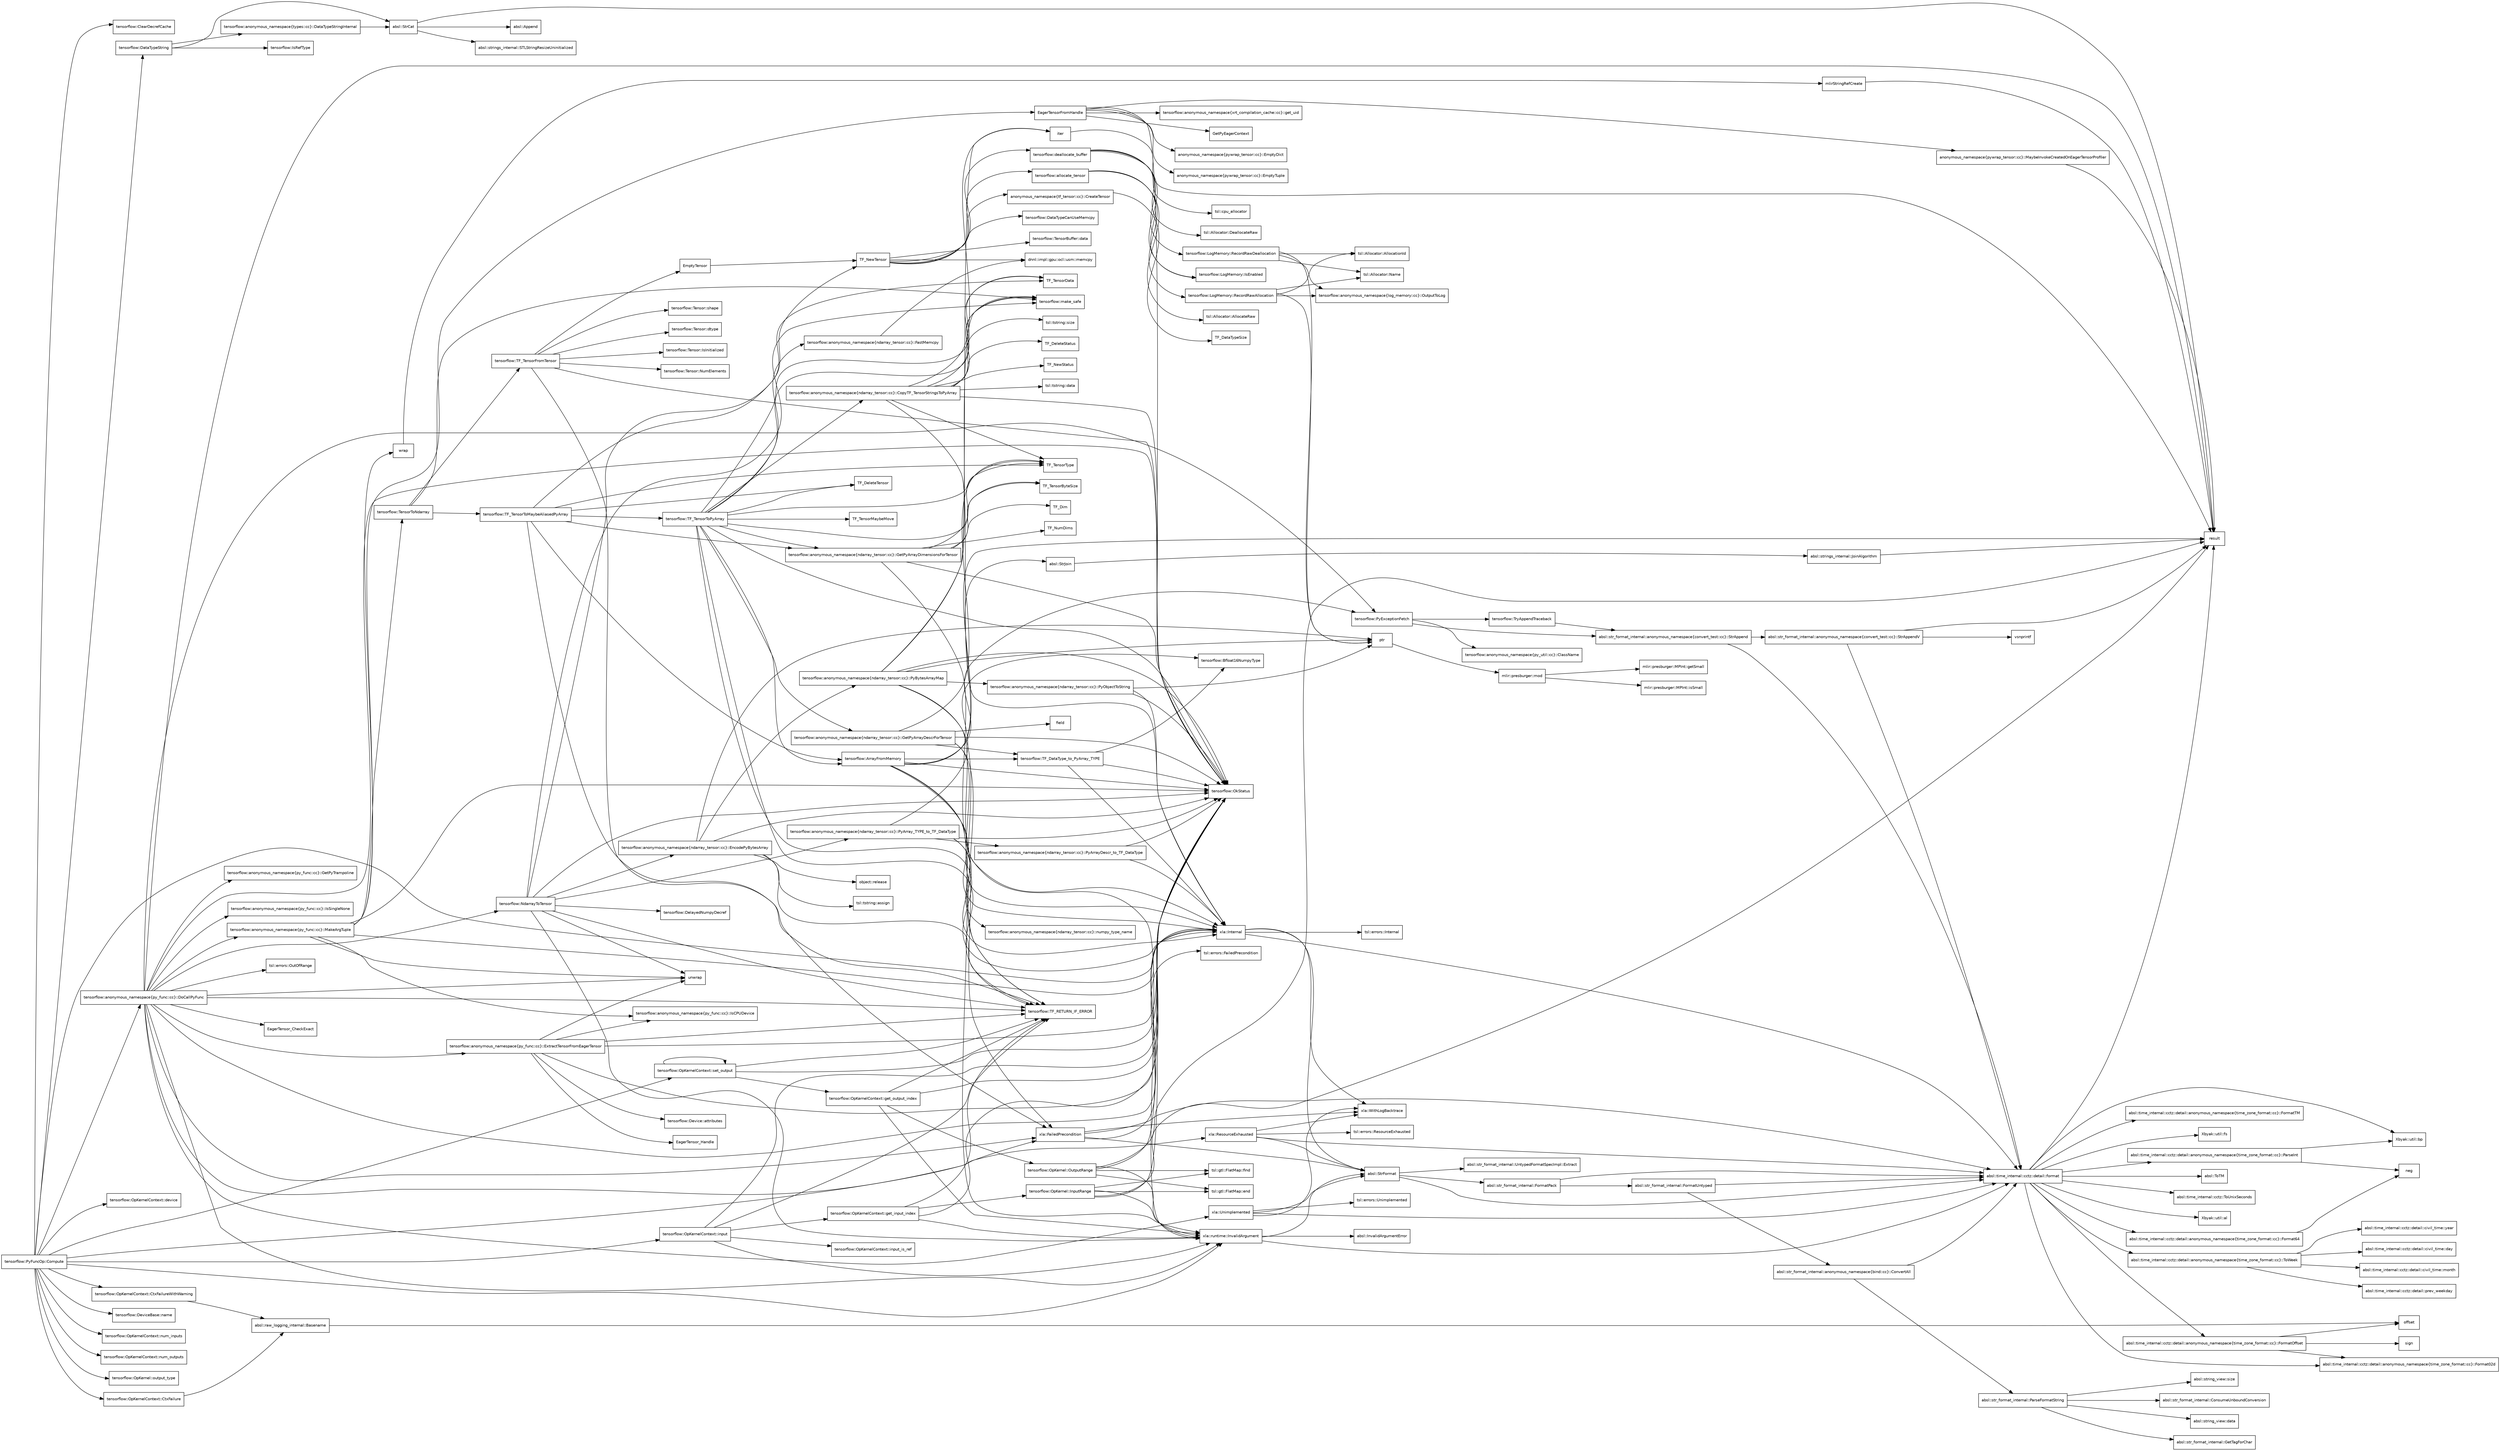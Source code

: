 digraph  {
edge [fontname="Helvetica",fontsize="10",labelfontname="Helvetica",labelfontsize="10"];
node [fontname="Helvetica",fontsize="10",shape=record];
rankdir="LR";
"tensorflow::PyFuncOp::Compute";
"tensorflow::ClearDecrefCache";
"tensorflow::OpKernelContext::CtxFailure";
"absl::raw_logging_internal::Basename";
"offset";
"tensorflow::OpKernelContext::CtxFailureWithWarning";
"tensorflow::DataTypeString";
"tensorflow::anonymous_namespace\{types::cc\}::DataTypeStringInternal";
"absl::StrCat";
"absl::Append";
"result";
"absl::strings_internal::STLStringResizeUninitialized";
"tensorflow::IsRefType";
"tensorflow::OpKernelContext::device";
"tensorflow::anonymous_namespace\{py_func::cc\}::DoCallPyFunc";
"EagerTensor_CheckExact";
"tensorflow::anonymous_namespace\{py_func::cc\}::ExtractTensorFromEagerTensor";
"tensorflow::Device::attributes";
"EagerTensor_Handle";
"xla::Internal";
"absl::time_internal::cctz::detail::format";
"Xbyak::util::al";
"Xbyak::util::bp";
"absl::time_internal::cctz::detail::anonymous_namespace\{time_zone_format::cc\}::Format02d";
"absl::time_internal::cctz::detail::anonymous_namespace\{time_zone_format::cc\}::Format64";
"neg";
"absl::time_internal::cctz::detail::anonymous_namespace\{time_zone_format::cc\}::FormatOffset";
"sign";
"absl::time_internal::cctz::detail::anonymous_namespace\{time_zone_format::cc\}::FormatTM";
"Xbyak::util::fs";
"absl::time_internal::cctz::detail::anonymous_namespace\{time_zone_format::cc\}::ParseInt";
"absl::ToTM";
"absl::time_internal::cctz::ToUnixSeconds";
"absl::time_internal::cctz::detail::anonymous_namespace\{time_zone_format::cc\}::ToWeek";
"absl::time_internal::cctz::detail::civil_time::day";
"absl::time_internal::cctz::detail::civil_time::month";
"absl::time_internal::cctz::detail::prev_weekday";
"absl::time_internal::cctz::detail::civil_time::year";
"tsl::errors::Internal";
"absl::StrFormat";
"absl::str_format_internal::UntypedFormatSpecImpl::Extract";
"absl::str_format_internal::FormatPack";
"absl::str_format_internal::FormatUntyped";
"absl::str_format_internal::anonymous_namespace\{bind::cc\}::ConvertAll";
"absl::str_format_internal::ParseFormatString";
"absl::str_format_internal::ConsumeUnboundConversion";
"absl::string_view::data";
"absl::str_format_internal::GetTagForChar";
"absl::string_view::size";
"xla::WithLogBacktrace";
"tensorflow::anonymous_namespace\{py_func::cc\}::IsCPUDevice";
"tensorflow::OkStatus";
"tensorflow::TF_RETURN_IF_ERROR";
"unwrap";
"xla::FailedPrecondition";
"tsl::errors::FailedPrecondition";
"tensorflow::anonymous_namespace\{py_func::cc\}::GetPyTrampoline";
"xla::runtime::InvalidArgument";
"absl::InvalidArgumentError";
"tensorflow::anonymous_namespace\{py_func::cc\}::IsSingleNone";
"tensorflow::anonymous_namespace\{py_func::cc\}::MakeArgTuple";
"EagerTensorFromHandle";
"anonymous_namespace\{pywrap_tensor::cc\}::EmptyDict";
"anonymous_namespace\{pywrap_tensor::cc\}::EmptyTuple";
"tensorflow::anonymous_namespace\{xrt_compilation_cache::cc\}::get_uid";
"GetPyEagerContext";
"anonymous_namespace\{pywrap_tensor::cc\}::MaybeInvokeCreatedOnEagerTensorProfiler";
"tensorflow::TensorToNdarray";
"tensorflow::make_safe";
"tensorflow::TF_TensorFromTensor";
"tensorflow::Tensor::dtype";
"EmptyTensor";
"TF_NewTensor";
"tensorflow::allocate_tensor";
"tsl::Allocator::AllocateRaw";
"tensorflow::LogMemory::IsEnabled";
"tensorflow::LogMemory::RecordRawAllocation";
"tsl::Allocator::AllocationId";
"tsl::Allocator::Name";
"tensorflow::anonymous_namespace\{log_memory::cc\}::OutputToLog";
"ptr";
"mlir::presburger::mod";
"mlir::presburger::MPInt::getSmall";
"mlir::presburger::MPInt::isSmall";
"anonymous_namespace\{tf_tensor::cc\}::CreateTensor";
"TF_DataTypeSize";
"tensorflow::TensorBuffer::data";
"tensorflow::DataTypeCanUseMemcpy";
"tensorflow::deallocate_buffer";
"tsl::cpu_allocator";
"tsl::Allocator::DeallocateRaw";
"tensorflow::LogMemory::RecordRawDeallocation";
"dnnl::impl::gpu::ocl::usm::memcpy";
"tensorflow::Tensor::IsInitialized";
"tensorflow::Tensor::NumElements";
"tensorflow::Tensor::shape";
"tensorflow::TF_TensorToMaybeAliasedPyArray";
"tensorflow::ArrayFromMemory";
"tensorflow::PyExceptionFetch";
"tensorflow::anonymous_namespace\{py_util::cc\}::ClassName";
"absl::str_format_internal::anonymous_namespace\{convert_test::cc\}::StrAppend";
"absl::str_format_internal::anonymous_namespace\{convert_test::cc\}::StrAppendV";
"vsnprintf";
"tensorflow::TryAppendTraceback";
"absl::StrJoin";
"absl::strings_internal::JoinAlgorithm";
"tensorflow::TF_DataType_to_PyArray_TYPE";
"tensorflow::Bfloat16NumpyType";
"tensorflow::anonymous_namespace\{ndarray_tensor::cc\}::GetPyArrayDimensionsForTensor";
"TF_Dim";
"TF_NumDims";
"TF_TensorByteSize";
"TF_TensorType";
"TF_DeleteTensor";
"TF_TensorData";
"tensorflow::TF_TensorToPyArray";
"tensorflow::anonymous_namespace\{ndarray_tensor::cc\}::CopyTF_TensorStringsToPyArray";
"tsl::tstring::data";
"iter";
"tsl::tstring::size";
"TF_DeleteStatus";
"TF_NewStatus";
"tensorflow::anonymous_namespace\{ndarray_tensor::cc\}::FastMemcpy";
"tensorflow::anonymous_namespace\{ndarray_tensor::cc\}::GetPyArrayDescrForTensor";
"field";
"TF_TensorMaybeMove";
"wrap";
"mlirStringRefCreate";
"tensorflow::NdarrayToTensor";
"tensorflow::DelayedNumpyDecref";
"tensorflow::anonymous_namespace\{ndarray_tensor::cc\}::EncodePyBytesArray";
"tsl::tstring::assign";
"tensorflow::anonymous_namespace\{ndarray_tensor::cc\}::PyBytesArrayMap";
"tensorflow::anonymous_namespace\{ndarray_tensor::cc\}::PyObjectToString";
"object::release";
"tensorflow::anonymous_namespace\{ndarray_tensor::cc\}::PyArray_TYPE_to_TF_DataType";
"tensorflow::anonymous_namespace\{ndarray_tensor::cc\}::numpy_type_name";
"tensorflow::anonymous_namespace\{ndarray_tensor::cc\}::PyArrayDescr_to_TF_DataType";
"tsl::errors::OutOfRange";
"xla::ResourceExhausted";
"tsl::errors::ResourceExhausted";
"xla::Unimplemented";
"tsl::errors::Unimplemented";
"tensorflow::OpKernelContext::input";
"tensorflow::OpKernelContext::get_input_index";
"tensorflow::OpKernel::InputRange";
"tsl::gtl::FlatMap::end";
"tsl::gtl::FlatMap::find";
"tensorflow::OpKernelContext::input_is_ref";
"tensorflow::DeviceBase::name";
"tensorflow::OpKernelContext::num_inputs";
"tensorflow::OpKernelContext::num_outputs";
"tensorflow::OpKernel::output_type";
"tensorflow::OpKernelContext::set_output";
"tensorflow::OpKernelContext::get_output_index";
"tensorflow::OpKernel::OutputRange";
"tensorflow::PyFuncOp::Compute" -> "tensorflow::ClearDecrefCache";
"tensorflow::PyFuncOp::Compute" -> "tensorflow::OpKernelContext::CtxFailure";
"tensorflow::PyFuncOp::Compute" -> "tensorflow::OpKernelContext::CtxFailureWithWarning";
"tensorflow::PyFuncOp::Compute" -> "tensorflow::DataTypeString";
"tensorflow::PyFuncOp::Compute" -> "tensorflow::OpKernelContext::device";
"tensorflow::PyFuncOp::Compute" -> "tensorflow::anonymous_namespace\{py_func::cc\}::DoCallPyFunc";
"tensorflow::PyFuncOp::Compute" -> "xla::FailedPrecondition";
"tensorflow::PyFuncOp::Compute" -> "tensorflow::OpKernelContext::input";
"tensorflow::PyFuncOp::Compute" -> "xla::Internal";
"tensorflow::PyFuncOp::Compute" -> "xla::runtime::InvalidArgument";
"tensorflow::PyFuncOp::Compute" -> "tensorflow::DeviceBase::name";
"tensorflow::PyFuncOp::Compute" -> "tensorflow::OpKernelContext::num_inputs";
"tensorflow::PyFuncOp::Compute" -> "tensorflow::OpKernelContext::num_outputs";
"tensorflow::PyFuncOp::Compute" -> "tensorflow::OpKernel::output_type";
"tensorflow::PyFuncOp::Compute" -> "tensorflow::OpKernelContext::set_output";
"tensorflow::OpKernelContext::CtxFailure" -> "absl::raw_logging_internal::Basename";
"absl::raw_logging_internal::Basename" -> "offset";
"tensorflow::OpKernelContext::CtxFailureWithWarning" -> "absl::raw_logging_internal::Basename";
"tensorflow::DataTypeString" -> "tensorflow::anonymous_namespace\{types::cc\}::DataTypeStringInternal";
"tensorflow::DataTypeString" -> "tensorflow::IsRefType";
"tensorflow::DataTypeString" -> "absl::StrCat";
"tensorflow::anonymous_namespace\{types::cc\}::DataTypeStringInternal" -> "absl::StrCat";
"absl::StrCat" -> "absl::Append";
"absl::StrCat" -> "result";
"absl::StrCat" -> "absl::strings_internal::STLStringResizeUninitialized";
"tensorflow::anonymous_namespace\{py_func::cc\}::DoCallPyFunc" -> "EagerTensor_CheckExact";
"tensorflow::anonymous_namespace\{py_func::cc\}::DoCallPyFunc" -> "tensorflow::anonymous_namespace\{py_func::cc\}::ExtractTensorFromEagerTensor";
"tensorflow::anonymous_namespace\{py_func::cc\}::DoCallPyFunc" -> "xla::FailedPrecondition";
"tensorflow::anonymous_namespace\{py_func::cc\}::DoCallPyFunc" -> "tensorflow::anonymous_namespace\{py_func::cc\}::GetPyTrampoline";
"tensorflow::anonymous_namespace\{py_func::cc\}::DoCallPyFunc" -> "xla::Internal";
"tensorflow::anonymous_namespace\{py_func::cc\}::DoCallPyFunc" -> "xla::runtime::InvalidArgument";
"tensorflow::anonymous_namespace\{py_func::cc\}::DoCallPyFunc" -> "tensorflow::anonymous_namespace\{py_func::cc\}::IsSingleNone";
"tensorflow::anonymous_namespace\{py_func::cc\}::DoCallPyFunc" -> "tensorflow::anonymous_namespace\{py_func::cc\}::MakeArgTuple";
"tensorflow::anonymous_namespace\{py_func::cc\}::DoCallPyFunc" -> "tensorflow::NdarrayToTensor";
"tensorflow::anonymous_namespace\{py_func::cc\}::DoCallPyFunc" -> "tensorflow::OkStatus";
"tensorflow::anonymous_namespace\{py_func::cc\}::DoCallPyFunc" -> "tsl::errors::OutOfRange";
"tensorflow::anonymous_namespace\{py_func::cc\}::DoCallPyFunc" -> "tensorflow::PyExceptionFetch";
"tensorflow::anonymous_namespace\{py_func::cc\}::DoCallPyFunc" -> "xla::ResourceExhausted";
"tensorflow::anonymous_namespace\{py_func::cc\}::DoCallPyFunc" -> "result";
"tensorflow::anonymous_namespace\{py_func::cc\}::DoCallPyFunc" -> "tensorflow::TF_RETURN_IF_ERROR";
"tensorflow::anonymous_namespace\{py_func::cc\}::DoCallPyFunc" -> "xla::Unimplemented";
"tensorflow::anonymous_namespace\{py_func::cc\}::DoCallPyFunc" -> "unwrap";
"tensorflow::anonymous_namespace\{py_func::cc\}::ExtractTensorFromEagerTensor" -> "tensorflow::Device::attributes";
"tensorflow::anonymous_namespace\{py_func::cc\}::ExtractTensorFromEagerTensor" -> "EagerTensor_Handle";
"tensorflow::anonymous_namespace\{py_func::cc\}::ExtractTensorFromEagerTensor" -> "xla::Internal";
"tensorflow::anonymous_namespace\{py_func::cc\}::ExtractTensorFromEagerTensor" -> "tensorflow::anonymous_namespace\{py_func::cc\}::IsCPUDevice";
"tensorflow::anonymous_namespace\{py_func::cc\}::ExtractTensorFromEagerTensor" -> "tensorflow::OkStatus";
"tensorflow::anonymous_namespace\{py_func::cc\}::ExtractTensorFromEagerTensor" -> "tensorflow::TF_RETURN_IF_ERROR";
"tensorflow::anonymous_namespace\{py_func::cc\}::ExtractTensorFromEagerTensor" -> "unwrap";
"xla::Internal" -> "absl::time_internal::cctz::detail::format";
"xla::Internal" -> "tsl::errors::Internal";
"xla::Internal" -> "absl::StrFormat";
"xla::Internal" -> "xla::WithLogBacktrace";
"absl::time_internal::cctz::detail::format" -> "Xbyak::util::al";
"absl::time_internal::cctz::detail::format" -> "Xbyak::util::bp";
"absl::time_internal::cctz::detail::format" -> "absl::time_internal::cctz::detail::anonymous_namespace\{time_zone_format::cc\}::Format02d";
"absl::time_internal::cctz::detail::format" -> "absl::time_internal::cctz::detail::anonymous_namespace\{time_zone_format::cc\}::Format64";
"absl::time_internal::cctz::detail::format" -> "absl::time_internal::cctz::detail::anonymous_namespace\{time_zone_format::cc\}::FormatOffset";
"absl::time_internal::cctz::detail::format" -> "absl::time_internal::cctz::detail::anonymous_namespace\{time_zone_format::cc\}::FormatTM";
"absl::time_internal::cctz::detail::format" -> "Xbyak::util::fs";
"absl::time_internal::cctz::detail::format" -> "absl::time_internal::cctz::detail::anonymous_namespace\{time_zone_format::cc\}::ParseInt";
"absl::time_internal::cctz::detail::format" -> "result";
"absl::time_internal::cctz::detail::format" -> "absl::ToTM";
"absl::time_internal::cctz::detail::format" -> "absl::time_internal::cctz::ToUnixSeconds";
"absl::time_internal::cctz::detail::format" -> "absl::time_internal::cctz::detail::anonymous_namespace\{time_zone_format::cc\}::ToWeek";
"absl::time_internal::cctz::detail::anonymous_namespace\{time_zone_format::cc\}::Format64" -> "neg";
"absl::time_internal::cctz::detail::anonymous_namespace\{time_zone_format::cc\}::FormatOffset" -> "absl::time_internal::cctz::detail::anonymous_namespace\{time_zone_format::cc\}::Format02d";
"absl::time_internal::cctz::detail::anonymous_namespace\{time_zone_format::cc\}::FormatOffset" -> "offset";
"absl::time_internal::cctz::detail::anonymous_namespace\{time_zone_format::cc\}::FormatOffset" -> "sign";
"absl::time_internal::cctz::detail::anonymous_namespace\{time_zone_format::cc\}::ParseInt" -> "Xbyak::util::bp";
"absl::time_internal::cctz::detail::anonymous_namespace\{time_zone_format::cc\}::ParseInt" -> "neg";
"absl::time_internal::cctz::detail::anonymous_namespace\{time_zone_format::cc\}::ToWeek" -> "absl::time_internal::cctz::detail::civil_time::day";
"absl::time_internal::cctz::detail::anonymous_namespace\{time_zone_format::cc\}::ToWeek" -> "absl::time_internal::cctz::detail::civil_time::month";
"absl::time_internal::cctz::detail::anonymous_namespace\{time_zone_format::cc\}::ToWeek" -> "absl::time_internal::cctz::detail::prev_weekday";
"absl::time_internal::cctz::detail::anonymous_namespace\{time_zone_format::cc\}::ToWeek" -> "absl::time_internal::cctz::detail::civil_time::year";
"absl::StrFormat" -> "absl::str_format_internal::UntypedFormatSpecImpl::Extract";
"absl::StrFormat" -> "absl::time_internal::cctz::detail::format";
"absl::StrFormat" -> "absl::str_format_internal::FormatPack";
"absl::str_format_internal::FormatPack" -> "absl::time_internal::cctz::detail::format";
"absl::str_format_internal::FormatPack" -> "absl::str_format_internal::FormatUntyped";
"absl::str_format_internal::FormatUntyped" -> "absl::str_format_internal::anonymous_namespace\{bind::cc\}::ConvertAll";
"absl::str_format_internal::FormatUntyped" -> "absl::time_internal::cctz::detail::format";
"absl::str_format_internal::anonymous_namespace\{bind::cc\}::ConvertAll" -> "absl::time_internal::cctz::detail::format";
"absl::str_format_internal::anonymous_namespace\{bind::cc\}::ConvertAll" -> "absl::str_format_internal::ParseFormatString";
"absl::str_format_internal::ParseFormatString" -> "absl::str_format_internal::ConsumeUnboundConversion";
"absl::str_format_internal::ParseFormatString" -> "absl::string_view::data";
"absl::str_format_internal::ParseFormatString" -> "absl::str_format_internal::GetTagForChar";
"absl::str_format_internal::ParseFormatString" -> "absl::string_view::size";
"xla::FailedPrecondition" -> "tsl::errors::FailedPrecondition";
"xla::FailedPrecondition" -> "absl::time_internal::cctz::detail::format";
"xla::FailedPrecondition" -> "absl::StrFormat";
"xla::FailedPrecondition" -> "xla::WithLogBacktrace";
"xla::runtime::InvalidArgument" -> "absl::time_internal::cctz::detail::format";
"xla::runtime::InvalidArgument" -> "absl::InvalidArgumentError";
"xla::runtime::InvalidArgument" -> "absl::StrFormat";
"tensorflow::anonymous_namespace\{py_func::cc\}::MakeArgTuple" -> "EagerTensorFromHandle";
"tensorflow::anonymous_namespace\{py_func::cc\}::MakeArgTuple" -> "xla::Internal";
"tensorflow::anonymous_namespace\{py_func::cc\}::MakeArgTuple" -> "tensorflow::anonymous_namespace\{py_func::cc\}::IsCPUDevice";
"tensorflow::anonymous_namespace\{py_func::cc\}::MakeArgTuple" -> "tensorflow::OkStatus";
"tensorflow::anonymous_namespace\{py_func::cc\}::MakeArgTuple" -> "tensorflow::TensorToNdarray";
"tensorflow::anonymous_namespace\{py_func::cc\}::MakeArgTuple" -> "unwrap";
"tensorflow::anonymous_namespace\{py_func::cc\}::MakeArgTuple" -> "wrap";
"EagerTensorFromHandle" -> "anonymous_namespace\{pywrap_tensor::cc\}::EmptyDict";
"EagerTensorFromHandle" -> "anonymous_namespace\{pywrap_tensor::cc\}::EmptyTuple";
"EagerTensorFromHandle" -> "tensorflow::anonymous_namespace\{xrt_compilation_cache::cc\}::get_uid";
"EagerTensorFromHandle" -> "GetPyEagerContext";
"EagerTensorFromHandle" -> "anonymous_namespace\{pywrap_tensor::cc\}::MaybeInvokeCreatedOnEagerTensorProfiler";
"EagerTensorFromHandle" -> "tensorflow::OkStatus";
"anonymous_namespace\{pywrap_tensor::cc\}::MaybeInvokeCreatedOnEagerTensorProfiler" -> "result";
"tensorflow::TensorToNdarray" -> "tensorflow::make_safe";
"tensorflow::TensorToNdarray" -> "tensorflow::TF_TensorFromTensor";
"tensorflow::TensorToNdarray" -> "tensorflow::TF_TensorToMaybeAliasedPyArray";
"tensorflow::TF_TensorFromTensor" -> "tensorflow::Tensor::dtype";
"tensorflow::TF_TensorFromTensor" -> "EmptyTensor";
"tensorflow::TF_TensorFromTensor" -> "xla::FailedPrecondition";
"tensorflow::TF_TensorFromTensor" -> "tensorflow::Tensor::IsInitialized";
"tensorflow::TF_TensorFromTensor" -> "tensorflow::Tensor::NumElements";
"tensorflow::TF_TensorFromTensor" -> "tensorflow::OkStatus";
"tensorflow::TF_TensorFromTensor" -> "tensorflow::Tensor::shape";
"EmptyTensor" -> "TF_NewTensor";
"TF_NewTensor" -> "tensorflow::allocate_tensor";
"TF_NewTensor" -> "anonymous_namespace\{tf_tensor::cc\}::CreateTensor";
"TF_NewTensor" -> "tensorflow::TensorBuffer::data";
"TF_NewTensor" -> "tensorflow::DataTypeCanUseMemcpy";
"TF_NewTensor" -> "tensorflow::deallocate_buffer";
"TF_NewTensor" -> "dnnl::impl::gpu::ocl::usm::memcpy";
"tensorflow::allocate_tensor" -> "tsl::Allocator::AllocateRaw";
"tensorflow::allocate_tensor" -> "tensorflow::LogMemory::IsEnabled";
"tensorflow::allocate_tensor" -> "tensorflow::LogMemory::RecordRawAllocation";
"tensorflow::LogMemory::RecordRawAllocation" -> "tsl::Allocator::AllocationId";
"tensorflow::LogMemory::RecordRawAllocation" -> "tsl::Allocator::Name";
"tensorflow::LogMemory::RecordRawAllocation" -> "tensorflow::anonymous_namespace\{log_memory::cc\}::OutputToLog";
"tensorflow::LogMemory::RecordRawAllocation" -> "ptr";
"ptr" -> "mlir::presburger::mod";
"mlir::presburger::mod" -> "mlir::presburger::MPInt::getSmall";
"mlir::presburger::mod" -> "mlir::presburger::MPInt::isSmall";
"anonymous_namespace\{tf_tensor::cc\}::CreateTensor" -> "TF_DataTypeSize";
"tensorflow::deallocate_buffer" -> "tsl::cpu_allocator";
"tensorflow::deallocate_buffer" -> "tsl::Allocator::DeallocateRaw";
"tensorflow::deallocate_buffer" -> "tensorflow::LogMemory::IsEnabled";
"tensorflow::deallocate_buffer" -> "tensorflow::LogMemory::RecordRawDeallocation";
"tensorflow::LogMemory::RecordRawDeallocation" -> "tsl::Allocator::AllocationId";
"tensorflow::LogMemory::RecordRawDeallocation" -> "tsl::Allocator::Name";
"tensorflow::LogMemory::RecordRawDeallocation" -> "tensorflow::anonymous_namespace\{log_memory::cc\}::OutputToLog";
"tensorflow::LogMemory::RecordRawDeallocation" -> "ptr";
"tensorflow::TF_TensorToMaybeAliasedPyArray" -> "tensorflow::ArrayFromMemory";
"tensorflow::TF_TensorToMaybeAliasedPyArray" -> "tensorflow::anonymous_namespace\{ndarray_tensor::cc\}::GetPyArrayDimensionsForTensor";
"tensorflow::TF_TensorToMaybeAliasedPyArray" -> "TF_DeleteTensor";
"tensorflow::TF_TensorToMaybeAliasedPyArray" -> "tensorflow::TF_RETURN_IF_ERROR";
"tensorflow::TF_TensorToMaybeAliasedPyArray" -> "TF_TensorData";
"tensorflow::TF_TensorToMaybeAliasedPyArray" -> "tensorflow::TF_TensorToPyArray";
"tensorflow::TF_TensorToMaybeAliasedPyArray" -> "TF_TensorType";
"tensorflow::ArrayFromMemory" -> "xla::FailedPrecondition";
"tensorflow::ArrayFromMemory" -> "xla::Internal";
"tensorflow::ArrayFromMemory" -> "xla::runtime::InvalidArgument";
"tensorflow::ArrayFromMemory" -> "tensorflow::OkStatus";
"tensorflow::ArrayFromMemory" -> "tensorflow::PyExceptionFetch";
"tensorflow::ArrayFromMemory" -> "result";
"tensorflow::ArrayFromMemory" -> "absl::StrJoin";
"tensorflow::ArrayFromMemory" -> "tensorflow::TF_DataType_to_PyArray_TYPE";
"tensorflow::PyExceptionFetch" -> "tensorflow::anonymous_namespace\{py_util::cc\}::ClassName";
"tensorflow::PyExceptionFetch" -> "absl::str_format_internal::anonymous_namespace\{convert_test::cc\}::StrAppend";
"tensorflow::PyExceptionFetch" -> "tensorflow::TryAppendTraceback";
"absl::str_format_internal::anonymous_namespace\{convert_test::cc\}::StrAppend" -> "absl::time_internal::cctz::detail::format";
"absl::str_format_internal::anonymous_namespace\{convert_test::cc\}::StrAppend" -> "absl::str_format_internal::anonymous_namespace\{convert_test::cc\}::StrAppendV";
"absl::str_format_internal::anonymous_namespace\{convert_test::cc\}::StrAppendV" -> "absl::time_internal::cctz::detail::format";
"absl::str_format_internal::anonymous_namespace\{convert_test::cc\}::StrAppendV" -> "result";
"absl::str_format_internal::anonymous_namespace\{convert_test::cc\}::StrAppendV" -> "vsnprintf";
"tensorflow::TryAppendTraceback" -> "absl::str_format_internal::anonymous_namespace\{convert_test::cc\}::StrAppend";
"absl::StrJoin" -> "absl::strings_internal::JoinAlgorithm";
"absl::strings_internal::JoinAlgorithm" -> "result";
"tensorflow::TF_DataType_to_PyArray_TYPE" -> "tensorflow::Bfloat16NumpyType";
"tensorflow::TF_DataType_to_PyArray_TYPE" -> "xla::Internal";
"tensorflow::TF_DataType_to_PyArray_TYPE" -> "tensorflow::OkStatus";
"tensorflow::anonymous_namespace\{ndarray_tensor::cc\}::GetPyArrayDimensionsForTensor" -> "xla::runtime::InvalidArgument";
"tensorflow::anonymous_namespace\{ndarray_tensor::cc\}::GetPyArrayDimensionsForTensor" -> "tensorflow::OkStatus";
"tensorflow::anonymous_namespace\{ndarray_tensor::cc\}::GetPyArrayDimensionsForTensor" -> "TF_Dim";
"tensorflow::anonymous_namespace\{ndarray_tensor::cc\}::GetPyArrayDimensionsForTensor" -> "TF_NumDims";
"tensorflow::anonymous_namespace\{ndarray_tensor::cc\}::GetPyArrayDimensionsForTensor" -> "TF_TensorByteSize";
"tensorflow::anonymous_namespace\{ndarray_tensor::cc\}::GetPyArrayDimensionsForTensor" -> "TF_TensorType";
"tensorflow::TF_TensorToPyArray" -> "tensorflow::ArrayFromMemory";
"tensorflow::TF_TensorToPyArray" -> "tensorflow::anonymous_namespace\{ndarray_tensor::cc\}::CopyTF_TensorStringsToPyArray";
"tensorflow::TF_TensorToPyArray" -> "tensorflow::anonymous_namespace\{ndarray_tensor::cc\}::FastMemcpy";
"tensorflow::TF_TensorToPyArray" -> "tensorflow::anonymous_namespace\{ndarray_tensor::cc\}::GetPyArrayDescrForTensor";
"tensorflow::TF_TensorToPyArray" -> "tensorflow::anonymous_namespace\{ndarray_tensor::cc\}::GetPyArrayDimensionsForTensor";
"tensorflow::TF_TensorToPyArray" -> "xla::Internal";
"tensorflow::TF_TensorToPyArray" -> "tensorflow::make_safe";
"tensorflow::TF_TensorToPyArray" -> "tensorflow::OkStatus";
"tensorflow::TF_TensorToPyArray" -> "TF_DeleteTensor";
"tensorflow::TF_TensorToPyArray" -> "tensorflow::TF_RETURN_IF_ERROR";
"tensorflow::TF_TensorToPyArray" -> "TF_TensorByteSize";
"tensorflow::TF_TensorToPyArray" -> "TF_TensorData";
"tensorflow::TF_TensorToPyArray" -> "TF_TensorMaybeMove";
"tensorflow::TF_TensorToPyArray" -> "TF_TensorType";
"tensorflow::anonymous_namespace\{ndarray_tensor::cc\}::CopyTF_TensorStringsToPyArray" -> "tsl::tstring::data";
"tensorflow::anonymous_namespace\{ndarray_tensor::cc\}::CopyTF_TensorStringsToPyArray" -> "xla::Internal";
"tensorflow::anonymous_namespace\{ndarray_tensor::cc\}::CopyTF_TensorStringsToPyArray" -> "iter";
"tensorflow::anonymous_namespace\{ndarray_tensor::cc\}::CopyTF_TensorStringsToPyArray" -> "tensorflow::make_safe";
"tensorflow::anonymous_namespace\{ndarray_tensor::cc\}::CopyTF_TensorStringsToPyArray" -> "tensorflow::OkStatus";
"tensorflow::anonymous_namespace\{ndarray_tensor::cc\}::CopyTF_TensorStringsToPyArray" -> "tsl::tstring::size";
"tensorflow::anonymous_namespace\{ndarray_tensor::cc\}::CopyTF_TensorStringsToPyArray" -> "TF_DeleteStatus";
"tensorflow::anonymous_namespace\{ndarray_tensor::cc\}::CopyTF_TensorStringsToPyArray" -> "TF_NewStatus";
"tensorflow::anonymous_namespace\{ndarray_tensor::cc\}::CopyTF_TensorStringsToPyArray" -> "TF_TensorData";
"tensorflow::anonymous_namespace\{ndarray_tensor::cc\}::CopyTF_TensorStringsToPyArray" -> "TF_TensorType";
"iter" -> "result";
"tensorflow::anonymous_namespace\{ndarray_tensor::cc\}::FastMemcpy" -> "dnnl::impl::gpu::ocl::usm::memcpy";
"tensorflow::anonymous_namespace\{ndarray_tensor::cc\}::GetPyArrayDescrForTensor" -> "field";
"tensorflow::anonymous_namespace\{ndarray_tensor::cc\}::GetPyArrayDescrForTensor" -> "xla::Internal";
"tensorflow::anonymous_namespace\{ndarray_tensor::cc\}::GetPyArrayDescrForTensor" -> "tensorflow::OkStatus";
"tensorflow::anonymous_namespace\{ndarray_tensor::cc\}::GetPyArrayDescrForTensor" -> "tensorflow::TF_DataType_to_PyArray_TYPE";
"tensorflow::anonymous_namespace\{ndarray_tensor::cc\}::GetPyArrayDescrForTensor" -> "tensorflow::TF_RETURN_IF_ERROR";
"tensorflow::anonymous_namespace\{ndarray_tensor::cc\}::GetPyArrayDescrForTensor" -> "TF_TensorType";
"wrap" -> "mlirStringRefCreate";
"mlirStringRefCreate" -> "result";
"tensorflow::NdarrayToTensor" -> "tensorflow::DelayedNumpyDecref";
"tensorflow::NdarrayToTensor" -> "tensorflow::anonymous_namespace\{ndarray_tensor::cc\}::EncodePyBytesArray";
"tensorflow::NdarrayToTensor" -> "xla::runtime::InvalidArgument";
"tensorflow::NdarrayToTensor" -> "tensorflow::make_safe";
"tensorflow::NdarrayToTensor" -> "tensorflow::OkStatus";
"tensorflow::NdarrayToTensor" -> "tensorflow::anonymous_namespace\{ndarray_tensor::cc\}::PyArray_TYPE_to_TF_DataType";
"tensorflow::NdarrayToTensor" -> "TF_NewTensor";
"tensorflow::NdarrayToTensor" -> "tensorflow::TF_RETURN_IF_ERROR";
"tensorflow::NdarrayToTensor" -> "unwrap";
"tensorflow::anonymous_namespace\{ndarray_tensor::cc\}::EncodePyBytesArray" -> "tsl::tstring::assign";
"tensorflow::anonymous_namespace\{ndarray_tensor::cc\}::EncodePyBytesArray" -> "tensorflow::OkStatus";
"tensorflow::anonymous_namespace\{ndarray_tensor::cc\}::EncodePyBytesArray" -> "ptr";
"tensorflow::anonymous_namespace\{ndarray_tensor::cc\}::EncodePyBytesArray" -> "tensorflow::anonymous_namespace\{ndarray_tensor::cc\}::PyBytesArrayMap";
"tensorflow::anonymous_namespace\{ndarray_tensor::cc\}::EncodePyBytesArray" -> "object::release";
"tensorflow::anonymous_namespace\{ndarray_tensor::cc\}::EncodePyBytesArray" -> "tensorflow::TF_RETURN_IF_ERROR";
"tensorflow::anonymous_namespace\{ndarray_tensor::cc\}::PyBytesArrayMap" -> "xla::Internal";
"tensorflow::anonymous_namespace\{ndarray_tensor::cc\}::PyBytesArrayMap" -> "iter";
"tensorflow::anonymous_namespace\{ndarray_tensor::cc\}::PyBytesArrayMap" -> "tensorflow::make_safe";
"tensorflow::anonymous_namespace\{ndarray_tensor::cc\}::PyBytesArrayMap" -> "tensorflow::OkStatus";
"tensorflow::anonymous_namespace\{ndarray_tensor::cc\}::PyBytesArrayMap" -> "ptr";
"tensorflow::anonymous_namespace\{ndarray_tensor::cc\}::PyBytesArrayMap" -> "tensorflow::anonymous_namespace\{ndarray_tensor::cc\}::PyObjectToString";
"tensorflow::anonymous_namespace\{ndarray_tensor::cc\}::PyBytesArrayMap" -> "tensorflow::TF_RETURN_IF_ERROR";
"tensorflow::anonymous_namespace\{ndarray_tensor::cc\}::PyObjectToString" -> "xla::Internal";
"tensorflow::anonymous_namespace\{ndarray_tensor::cc\}::PyObjectToString" -> "tensorflow::OkStatus";
"tensorflow::anonymous_namespace\{ndarray_tensor::cc\}::PyObjectToString" -> "ptr";
"tensorflow::anonymous_namespace\{ndarray_tensor::cc\}::PyArray_TYPE_to_TF_DataType" -> "tensorflow::Bfloat16NumpyType";
"tensorflow::anonymous_namespace\{ndarray_tensor::cc\}::PyArray_TYPE_to_TF_DataType" -> "xla::Internal";
"tensorflow::anonymous_namespace\{ndarray_tensor::cc\}::PyArray_TYPE_to_TF_DataType" -> "tensorflow::anonymous_namespace\{ndarray_tensor::cc\}::numpy_type_name";
"tensorflow::anonymous_namespace\{ndarray_tensor::cc\}::PyArray_TYPE_to_TF_DataType" -> "tensorflow::OkStatus";
"tensorflow::anonymous_namespace\{ndarray_tensor::cc\}::PyArray_TYPE_to_TF_DataType" -> "tensorflow::anonymous_namespace\{ndarray_tensor::cc\}::PyArrayDescr_to_TF_DataType";
"tensorflow::anonymous_namespace\{ndarray_tensor::cc\}::PyArrayDescr_to_TF_DataType" -> "xla::Internal";
"tensorflow::anonymous_namespace\{ndarray_tensor::cc\}::PyArrayDescr_to_TF_DataType" -> "tensorflow::OkStatus";
"xla::ResourceExhausted" -> "absl::time_internal::cctz::detail::format";
"xla::ResourceExhausted" -> "tsl::errors::ResourceExhausted";
"xla::ResourceExhausted" -> "absl::StrFormat";
"xla::ResourceExhausted" -> "xla::WithLogBacktrace";
"xla::Unimplemented" -> "absl::time_internal::cctz::detail::format";
"xla::Unimplemented" -> "absl::StrFormat";
"xla::Unimplemented" -> "tsl::errors::Unimplemented";
"xla::Unimplemented" -> "xla::WithLogBacktrace";
"tensorflow::OpKernelContext::input" -> "tensorflow::OpKernelContext::get_input_index";
"tensorflow::OpKernelContext::input" -> "tensorflow::OpKernelContext::input_is_ref";
"tensorflow::OpKernelContext::input" -> "xla::runtime::InvalidArgument";
"tensorflow::OpKernelContext::input" -> "tensorflow::OkStatus";
"tensorflow::OpKernelContext::input" -> "tensorflow::TF_RETURN_IF_ERROR";
"tensorflow::OpKernelContext::get_input_index" -> "tensorflow::OpKernel::InputRange";
"tensorflow::OpKernelContext::get_input_index" -> "xla::runtime::InvalidArgument";
"tensorflow::OpKernelContext::get_input_index" -> "tensorflow::OkStatus";
"tensorflow::OpKernelContext::get_input_index" -> "tensorflow::TF_RETURN_IF_ERROR";
"tensorflow::OpKernel::InputRange" -> "tsl::gtl::FlatMap::end";
"tensorflow::OpKernel::InputRange" -> "tsl::gtl::FlatMap::find";
"tensorflow::OpKernel::InputRange" -> "xla::runtime::InvalidArgument";
"tensorflow::OpKernel::InputRange" -> "tensorflow::OkStatus";
"tensorflow::OpKernel::InputRange" -> "result";
"tensorflow::OpKernelContext::set_output" -> "tensorflow::OpKernelContext::get_output_index";
"tensorflow::OpKernelContext::set_output" -> "tensorflow::OkStatus";
"tensorflow::OpKernelContext::set_output" -> "tensorflow::OpKernelContext::set_output";
"tensorflow::OpKernelContext::set_output" -> "tensorflow::TF_RETURN_IF_ERROR";
"tensorflow::OpKernelContext::get_output_index" -> "xla::runtime::InvalidArgument";
"tensorflow::OpKernelContext::get_output_index" -> "tensorflow::OkStatus";
"tensorflow::OpKernelContext::get_output_index" -> "tensorflow::OpKernel::OutputRange";
"tensorflow::OpKernelContext::get_output_index" -> "tensorflow::TF_RETURN_IF_ERROR";
"tensorflow::OpKernel::OutputRange" -> "tsl::gtl::FlatMap::end";
"tensorflow::OpKernel::OutputRange" -> "tsl::gtl::FlatMap::find";
"tensorflow::OpKernel::OutputRange" -> "xla::runtime::InvalidArgument";
"tensorflow::OpKernel::OutputRange" -> "tensorflow::OkStatus";
"tensorflow::OpKernel::OutputRange" -> "result";
}
